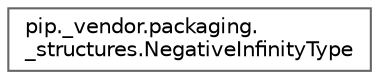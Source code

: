 digraph "Graphical Class Hierarchy"
{
 // LATEX_PDF_SIZE
  bgcolor="transparent";
  edge [fontname=Helvetica,fontsize=10,labelfontname=Helvetica,labelfontsize=10];
  node [fontname=Helvetica,fontsize=10,shape=box,height=0.2,width=0.4];
  rankdir="LR";
  Node0 [id="Node000000",label="pip._vendor.packaging.\l_structures.NegativeInfinityType",height=0.2,width=0.4,color="grey40", fillcolor="white", style="filled",URL="$classpip_1_1__vendor_1_1packaging_1_1__structures_1_1_negative_infinity_type.html",tooltip=" "];
}
